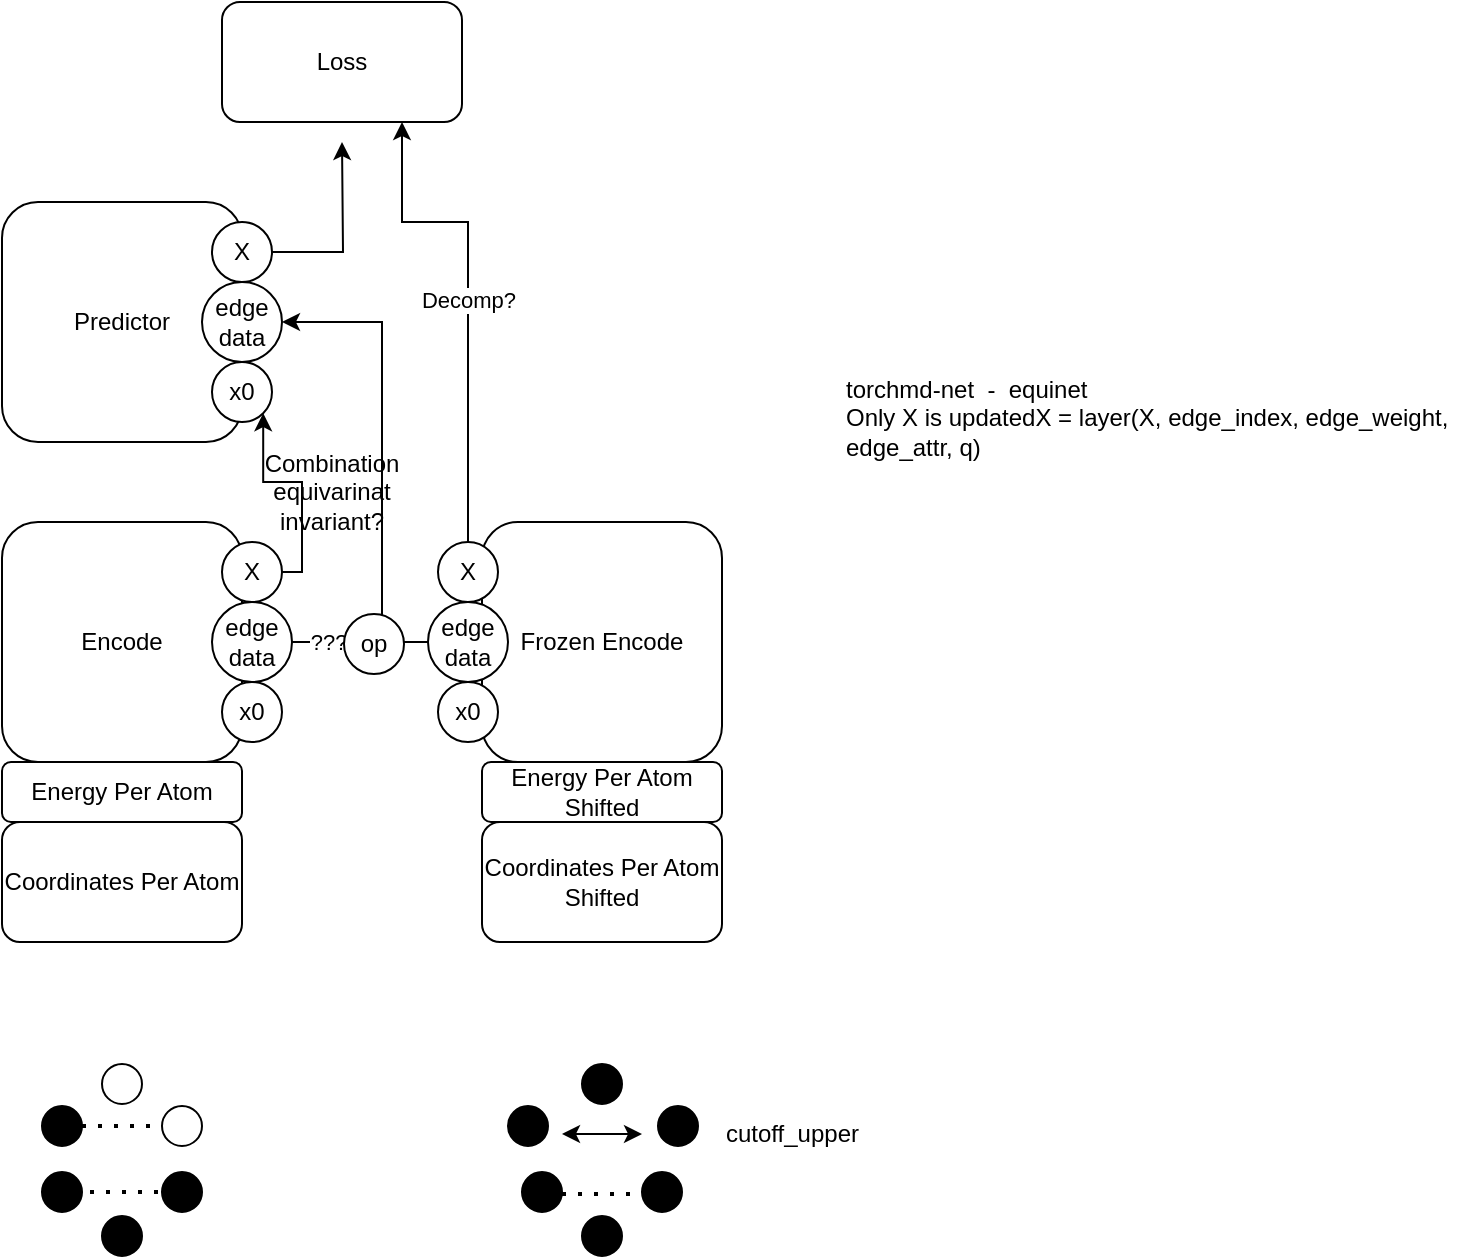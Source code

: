 <mxfile version="24.7.7">
  <diagram name="Page-1" id="hpBG0jy8XRXpzDOye1va">
    <mxGraphModel dx="1362" dy="759" grid="1" gridSize="10" guides="1" tooltips="1" connect="1" arrows="1" fold="1" page="1" pageScale="1" pageWidth="850" pageHeight="1100" math="0" shadow="0">
      <root>
        <mxCell id="0" />
        <mxCell id="1" parent="0" />
        <mxCell id="WUrLabMzZMzYxnkAqhyF-1" value="Coordinates Per Atom" style="rounded=1;whiteSpace=wrap;html=1;" vertex="1" parent="1">
          <mxGeometry x="140" y="430" width="120" height="60" as="geometry" />
        </mxCell>
        <mxCell id="WUrLabMzZMzYxnkAqhyF-2" value="Coordinates Per Atom Shifted" style="rounded=1;whiteSpace=wrap;html=1;" vertex="1" parent="1">
          <mxGeometry x="380" y="430" width="120" height="60" as="geometry" />
        </mxCell>
        <mxCell id="WUrLabMzZMzYxnkAqhyF-3" value="Encode" style="rounded=1;whiteSpace=wrap;html=1;" vertex="1" parent="1">
          <mxGeometry x="140" y="280" width="120" height="120" as="geometry" />
        </mxCell>
        <mxCell id="WUrLabMzZMzYxnkAqhyF-4" value="Frozen Encode" style="rounded=1;whiteSpace=wrap;html=1;" vertex="1" parent="1">
          <mxGeometry x="380" y="280" width="120" height="120" as="geometry" />
        </mxCell>
        <mxCell id="WUrLabMzZMzYxnkAqhyF-5" value="Predictor" style="rounded=1;whiteSpace=wrap;html=1;" vertex="1" parent="1">
          <mxGeometry x="140" y="120" width="120" height="120" as="geometry" />
        </mxCell>
        <mxCell id="WUrLabMzZMzYxnkAqhyF-41" style="edgeStyle=orthogonalEdgeStyle;rounded=0;orthogonalLoop=1;jettySize=auto;html=1;entryX=1;entryY=1;entryDx=0;entryDy=0;" edge="1" parent="1" source="WUrLabMzZMzYxnkAqhyF-6" target="WUrLabMzZMzYxnkAqhyF-46">
          <mxGeometry relative="1" as="geometry">
            <mxPoint x="300" y="260" as="targetPoint" />
            <Array as="points">
              <mxPoint x="290" y="305" />
              <mxPoint x="290" y="260" />
              <mxPoint x="271" y="260" />
            </Array>
          </mxGeometry>
        </mxCell>
        <mxCell id="WUrLabMzZMzYxnkAqhyF-6" value="X" style="ellipse;whiteSpace=wrap;html=1;aspect=fixed;" vertex="1" parent="1">
          <mxGeometry x="250" y="290" width="30" height="30" as="geometry" />
        </mxCell>
        <mxCell id="WUrLabMzZMzYxnkAqhyF-7" value="Energy Per Atom" style="rounded=1;whiteSpace=wrap;html=1;" vertex="1" parent="1">
          <mxGeometry x="140" y="400" width="120" height="30" as="geometry" />
        </mxCell>
        <mxCell id="WUrLabMzZMzYxnkAqhyF-8" value="Energy Per Atom Shifted" style="rounded=1;whiteSpace=wrap;html=1;" vertex="1" parent="1">
          <mxGeometry x="380" y="400" width="120" height="30" as="geometry" />
        </mxCell>
        <mxCell id="WUrLabMzZMzYxnkAqhyF-12" value="" style="ellipse;whiteSpace=wrap;html=1;aspect=fixed;strokeColor=#000000;fillColor=#000000;" vertex="1" parent="1">
          <mxGeometry x="160" y="572" width="20" height="20" as="geometry" />
        </mxCell>
        <mxCell id="WUrLabMzZMzYxnkAqhyF-13" value="" style="ellipse;whiteSpace=wrap;html=1;aspect=fixed;strokeColor=#000000;fillColor=#000000;" vertex="1" parent="1">
          <mxGeometry x="160" y="605" width="20" height="20" as="geometry" />
        </mxCell>
        <mxCell id="WUrLabMzZMzYxnkAqhyF-14" value="" style="ellipse;whiteSpace=wrap;html=1;aspect=fixed;strokeColor=#000000;fillColor=#000000;" vertex="1" parent="1">
          <mxGeometry x="190" y="627" width="20" height="20" as="geometry" />
        </mxCell>
        <mxCell id="WUrLabMzZMzYxnkAqhyF-15" value="" style="ellipse;whiteSpace=wrap;html=1;aspect=fixed;" vertex="1" parent="1">
          <mxGeometry x="190" y="551" width="20" height="20" as="geometry" />
        </mxCell>
        <mxCell id="WUrLabMzZMzYxnkAqhyF-16" value="" style="ellipse;whiteSpace=wrap;html=1;aspect=fixed;" vertex="1" parent="1">
          <mxGeometry x="220" y="572" width="20" height="20" as="geometry" />
        </mxCell>
        <mxCell id="WUrLabMzZMzYxnkAqhyF-17" value="" style="ellipse;whiteSpace=wrap;html=1;aspect=fixed;strokeColor=#000000;fillColor=#000000;" vertex="1" parent="1">
          <mxGeometry x="220" y="605" width="20" height="20" as="geometry" />
        </mxCell>
        <mxCell id="WUrLabMzZMzYxnkAqhyF-18" value="" style="ellipse;whiteSpace=wrap;html=1;aspect=fixed;fillColor=#000000;" vertex="1" parent="1">
          <mxGeometry x="393" y="572" width="20" height="20" as="geometry" />
        </mxCell>
        <mxCell id="WUrLabMzZMzYxnkAqhyF-19" value="" style="ellipse;whiteSpace=wrap;html=1;aspect=fixed;fillColor=#000000;" vertex="1" parent="1">
          <mxGeometry x="400" y="605" width="20" height="20" as="geometry" />
        </mxCell>
        <mxCell id="WUrLabMzZMzYxnkAqhyF-20" value="" style="ellipse;whiteSpace=wrap;html=1;aspect=fixed;fillColor=#000000;" vertex="1" parent="1">
          <mxGeometry x="430" y="627" width="20" height="20" as="geometry" />
        </mxCell>
        <mxCell id="WUrLabMzZMzYxnkAqhyF-21" value="" style="ellipse;whiteSpace=wrap;html=1;aspect=fixed;fillColor=#000000;" vertex="1" parent="1">
          <mxGeometry x="430" y="551" width="20" height="20" as="geometry" />
        </mxCell>
        <mxCell id="WUrLabMzZMzYxnkAqhyF-22" value="" style="ellipse;whiteSpace=wrap;html=1;aspect=fixed;fillColor=#000000;" vertex="1" parent="1">
          <mxGeometry x="468" y="572" width="20" height="20" as="geometry" />
        </mxCell>
        <mxCell id="WUrLabMzZMzYxnkAqhyF-23" value="" style="ellipse;whiteSpace=wrap;html=1;aspect=fixed;fillColor=#000000;" vertex="1" parent="1">
          <mxGeometry x="460" y="605" width="20" height="20" as="geometry" />
        </mxCell>
        <mxCell id="WUrLabMzZMzYxnkAqhyF-24" value="" style="endArrow=classic;startArrow=classic;html=1;rounded=0;" edge="1" parent="1">
          <mxGeometry width="50" height="50" relative="1" as="geometry">
            <mxPoint x="420" y="586" as="sourcePoint" />
            <mxPoint x="460" y="586" as="targetPoint" />
          </mxGeometry>
        </mxCell>
        <mxCell id="WUrLabMzZMzYxnkAqhyF-25" value="Loss" style="rounded=1;whiteSpace=wrap;html=1;" vertex="1" parent="1">
          <mxGeometry x="250" y="20" width="120" height="60" as="geometry" />
        </mxCell>
        <mxCell id="WUrLabMzZMzYxnkAqhyF-26" value="torchmd-net  -  equinet&#xa;Only X is updatedX = layer(X, edge_index, edge_weight, edge_attr, q)" style="text;whiteSpace=wrap;" vertex="1" parent="1">
          <mxGeometry x="560" y="200" width="310" height="40" as="geometry" />
        </mxCell>
        <mxCell id="WUrLabMzZMzYxnkAqhyF-34" value="x0" style="ellipse;whiteSpace=wrap;html=1;aspect=fixed;" vertex="1" parent="1">
          <mxGeometry x="250" y="360" width="30" height="30" as="geometry" />
        </mxCell>
        <mxCell id="WUrLabMzZMzYxnkAqhyF-51" value="???" style="edgeStyle=orthogonalEdgeStyle;rounded=0;orthogonalLoop=1;jettySize=auto;html=1;" edge="1" parent="1" source="WUrLabMzZMzYxnkAqhyF-35">
          <mxGeometry relative="1" as="geometry">
            <mxPoint x="320" y="340" as="targetPoint" />
          </mxGeometry>
        </mxCell>
        <mxCell id="WUrLabMzZMzYxnkAqhyF-35" value="edge data" style="ellipse;whiteSpace=wrap;html=1;aspect=fixed;" vertex="1" parent="1">
          <mxGeometry x="245" y="320" width="40" height="40" as="geometry" />
        </mxCell>
        <mxCell id="WUrLabMzZMzYxnkAqhyF-50" value="Decomp?" style="edgeStyle=orthogonalEdgeStyle;rounded=0;orthogonalLoop=1;jettySize=auto;html=1;entryX=0.75;entryY=1;entryDx=0;entryDy=0;" edge="1" parent="1" source="WUrLabMzZMzYxnkAqhyF-36" target="WUrLabMzZMzYxnkAqhyF-25">
          <mxGeometry relative="1" as="geometry">
            <Array as="points">
              <mxPoint x="373" y="130" />
              <mxPoint x="340" y="130" />
            </Array>
          </mxGeometry>
        </mxCell>
        <mxCell id="WUrLabMzZMzYxnkAqhyF-36" value="X" style="ellipse;whiteSpace=wrap;html=1;aspect=fixed;" vertex="1" parent="1">
          <mxGeometry x="358" y="290" width="30" height="30" as="geometry" />
        </mxCell>
        <mxCell id="WUrLabMzZMzYxnkAqhyF-37" value="x0" style="ellipse;whiteSpace=wrap;html=1;aspect=fixed;" vertex="1" parent="1">
          <mxGeometry x="358" y="360" width="30" height="30" as="geometry" />
        </mxCell>
        <mxCell id="WUrLabMzZMzYxnkAqhyF-40" style="edgeStyle=orthogonalEdgeStyle;rounded=0;orthogonalLoop=1;jettySize=auto;html=1;entryX=1;entryY=0.5;entryDx=0;entryDy=0;" edge="1" parent="1" source="WUrLabMzZMzYxnkAqhyF-38" target="WUrLabMzZMzYxnkAqhyF-47">
          <mxGeometry relative="1" as="geometry">
            <Array as="points">
              <mxPoint x="330" y="340" />
              <mxPoint x="330" y="180" />
            </Array>
          </mxGeometry>
        </mxCell>
        <mxCell id="WUrLabMzZMzYxnkAqhyF-38" value="edge data" style="ellipse;whiteSpace=wrap;html=1;aspect=fixed;" vertex="1" parent="1">
          <mxGeometry x="353" y="320" width="40" height="40" as="geometry" />
        </mxCell>
        <mxCell id="WUrLabMzZMzYxnkAqhyF-49" value="&lt;div&gt;&lt;br&gt;&lt;/div&gt;&lt;div&gt;&lt;br&gt;&lt;/div&gt;" style="edgeStyle=orthogonalEdgeStyle;rounded=0;orthogonalLoop=1;jettySize=auto;html=1;" edge="1" parent="1" source="WUrLabMzZMzYxnkAqhyF-45">
          <mxGeometry relative="1" as="geometry">
            <mxPoint x="310" y="90" as="targetPoint" />
          </mxGeometry>
        </mxCell>
        <mxCell id="WUrLabMzZMzYxnkAqhyF-45" value="X" style="ellipse;whiteSpace=wrap;html=1;aspect=fixed;" vertex="1" parent="1">
          <mxGeometry x="245" y="130" width="30" height="30" as="geometry" />
        </mxCell>
        <mxCell id="WUrLabMzZMzYxnkAqhyF-46" value="x0" style="ellipse;whiteSpace=wrap;html=1;aspect=fixed;" vertex="1" parent="1">
          <mxGeometry x="245" y="200" width="30" height="30" as="geometry" />
        </mxCell>
        <mxCell id="WUrLabMzZMzYxnkAqhyF-47" value="edge data" style="ellipse;whiteSpace=wrap;html=1;aspect=fixed;" vertex="1" parent="1">
          <mxGeometry x="240" y="160" width="40" height="40" as="geometry" />
        </mxCell>
        <mxCell id="WUrLabMzZMzYxnkAqhyF-52" value="op" style="ellipse;whiteSpace=wrap;html=1;aspect=fixed;" vertex="1" parent="1">
          <mxGeometry x="311" y="326" width="30" height="30" as="geometry" />
        </mxCell>
        <mxCell id="WUrLabMzZMzYxnkAqhyF-53" value="" style="endArrow=none;dashed=1;html=1;dashPattern=1 3;strokeWidth=2;rounded=0;entryX=0;entryY=0.5;entryDx=0;entryDy=0;exitX=1;exitY=0.5;exitDx=0;exitDy=0;" edge="1" parent="1" source="WUrLabMzZMzYxnkAqhyF-12" target="WUrLabMzZMzYxnkAqhyF-16">
          <mxGeometry width="50" height="50" relative="1" as="geometry">
            <mxPoint x="170" y="620" as="sourcePoint" />
            <mxPoint x="220" y="570" as="targetPoint" />
          </mxGeometry>
        </mxCell>
        <mxCell id="WUrLabMzZMzYxnkAqhyF-54" value="" style="endArrow=none;dashed=1;html=1;dashPattern=1 3;strokeWidth=2;rounded=0;entryX=0;entryY=0.5;entryDx=0;entryDy=0;exitX=1;exitY=0.5;exitDx=0;exitDy=0;" edge="1" parent="1">
          <mxGeometry width="50" height="50" relative="1" as="geometry">
            <mxPoint x="184" y="615" as="sourcePoint" />
            <mxPoint x="224" y="615" as="targetPoint" />
          </mxGeometry>
        </mxCell>
        <mxCell id="WUrLabMzZMzYxnkAqhyF-55" value="" style="endArrow=none;dashed=1;html=1;dashPattern=1 3;strokeWidth=2;rounded=0;entryX=0;entryY=0.5;entryDx=0;entryDy=0;exitX=1;exitY=0.5;exitDx=0;exitDy=0;" edge="1" parent="1">
          <mxGeometry width="50" height="50" relative="1" as="geometry">
            <mxPoint x="420" y="616" as="sourcePoint" />
            <mxPoint x="460" y="616" as="targetPoint" />
          </mxGeometry>
        </mxCell>
        <mxCell id="WUrLabMzZMzYxnkAqhyF-56" value="cutoff_upper" style="text;whiteSpace=wrap;" vertex="1" parent="1">
          <mxGeometry x="500" y="572" width="100" height="40" as="geometry" />
        </mxCell>
        <mxCell id="WUrLabMzZMzYxnkAqhyF-57" value="Combination equivarinat invariant?" style="text;html=1;align=center;verticalAlign=middle;whiteSpace=wrap;rounded=0;" vertex="1" parent="1">
          <mxGeometry x="275" y="250" width="60" height="30" as="geometry" />
        </mxCell>
      </root>
    </mxGraphModel>
  </diagram>
</mxfile>
